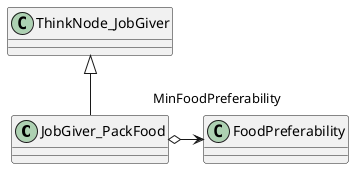 @startuml
class JobGiver_PackFood {
}
ThinkNode_JobGiver <|-- JobGiver_PackFood
JobGiver_PackFood o-> "MinFoodPreferability" FoodPreferability
@enduml
